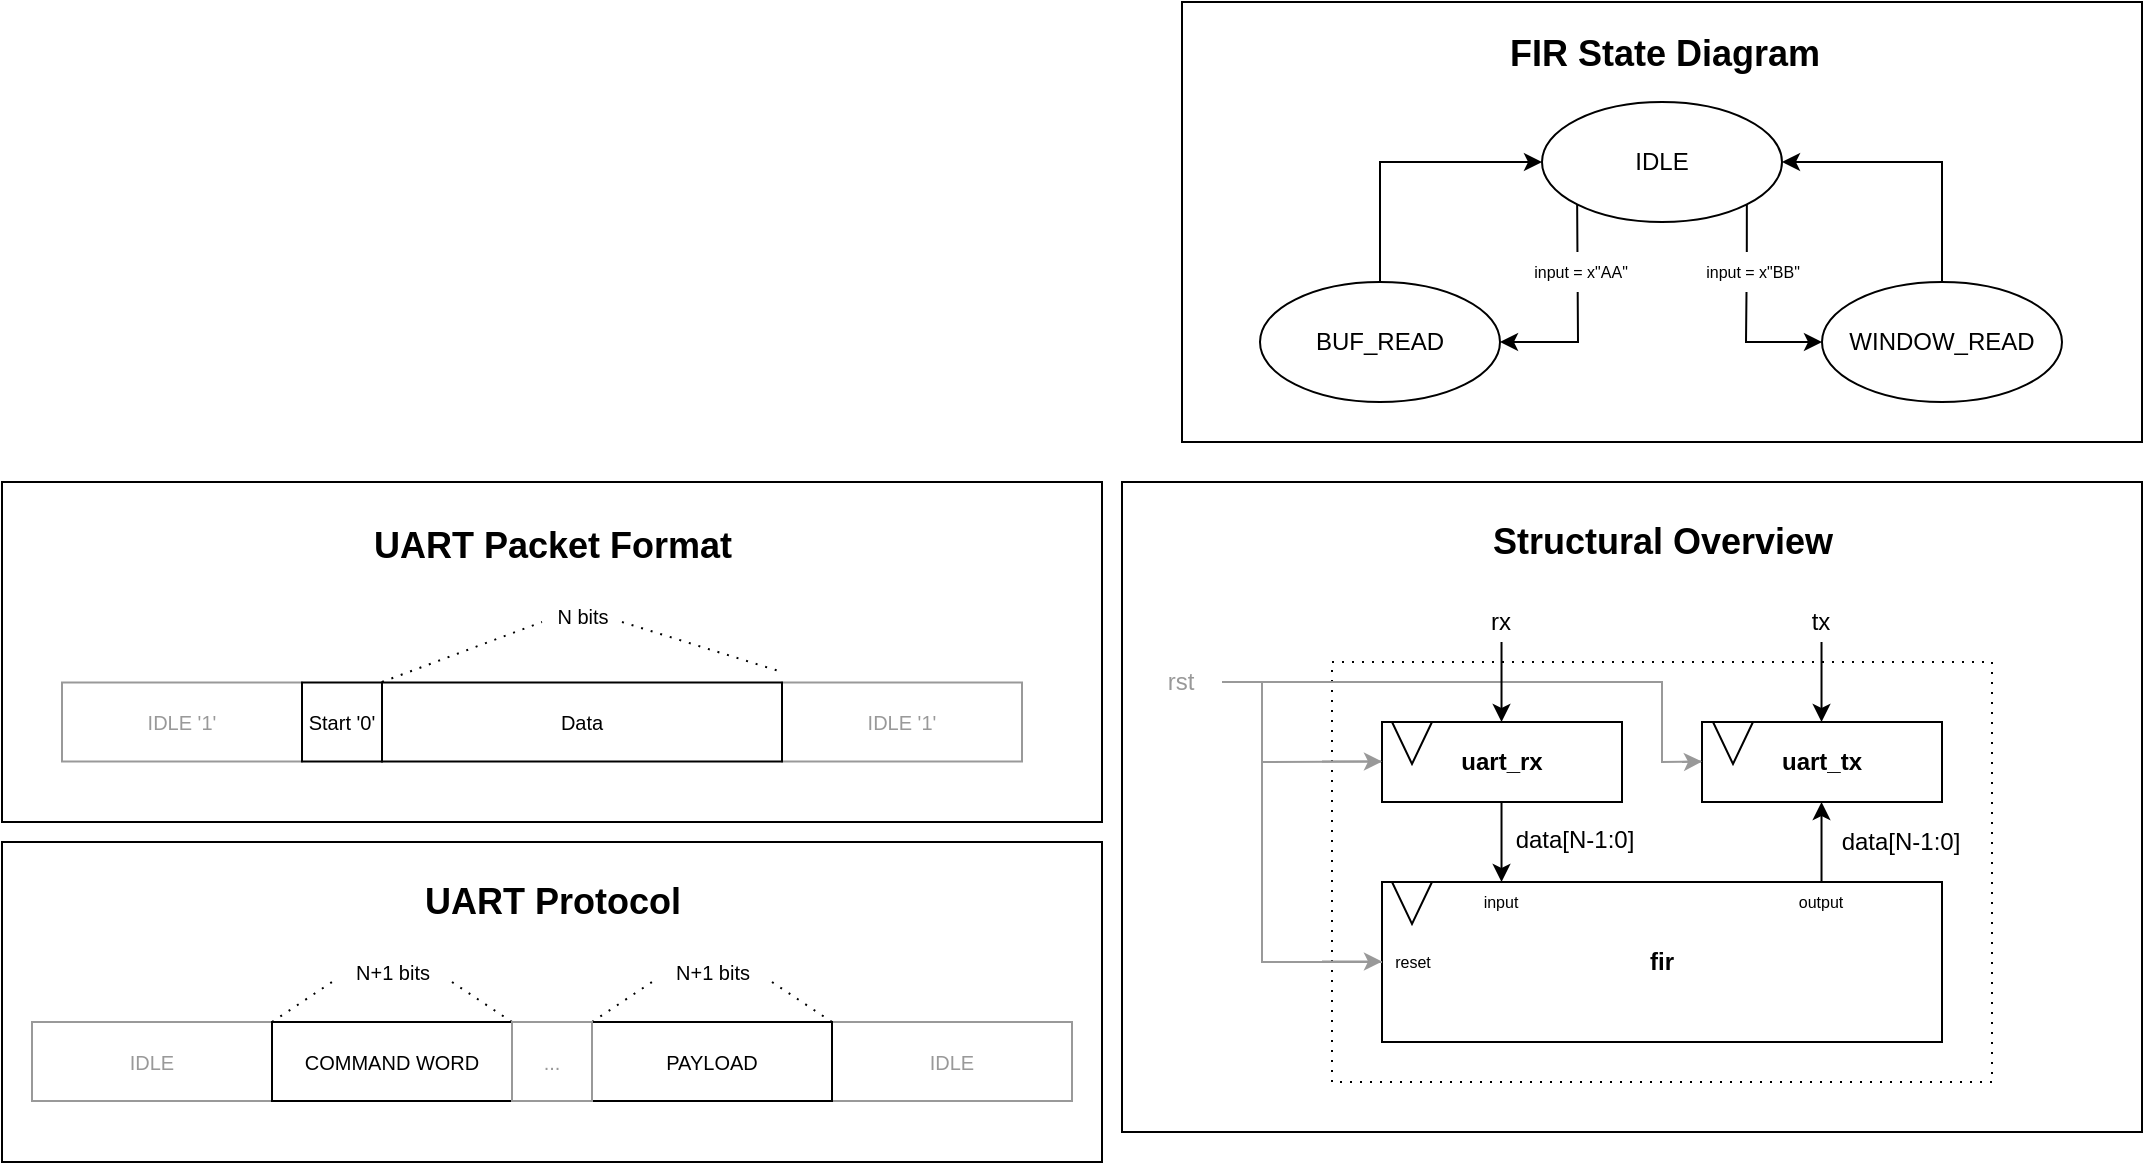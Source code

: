<mxfile version="24.0.4" type="device">
  <diagram name="Page-1" id="lDwkG73ENCQTHn-8lbD1">
    <mxGraphModel dx="3292" dy="1662" grid="1" gridSize="10" guides="1" tooltips="1" connect="1" arrows="1" fold="1" page="1" pageScale="1" pageWidth="850" pageHeight="1100" math="0" shadow="0">
      <root>
        <mxCell id="0" />
        <mxCell id="1" parent="0" />
        <mxCell id="VrfV9DheiapsLLjhbMTD-66" value="" style="rounded=0;whiteSpace=wrap;html=1;" vertex="1" parent="1">
          <mxGeometry x="200" y="140" width="480" height="220" as="geometry" />
        </mxCell>
        <mxCell id="VrfV9DheiapsLLjhbMTD-57" value="" style="rounded=0;whiteSpace=wrap;html=1;" vertex="1" parent="1">
          <mxGeometry x="-390" y="560" width="550" height="160" as="geometry" />
        </mxCell>
        <mxCell id="VrfV9DheiapsLLjhbMTD-43" value="" style="rounded=0;whiteSpace=wrap;html=1;" vertex="1" parent="1">
          <mxGeometry x="-390" y="380" width="550" height="170" as="geometry" />
        </mxCell>
        <mxCell id="VrfV9DheiapsLLjhbMTD-38" value="&lt;font style=&quot;font-size: 10px;&quot;&gt;IDLE &#39;1&#39;&lt;/font&gt;" style="rounded=0;whiteSpace=wrap;html=1;strokeColor=#999999;fontColor=#999999;" vertex="1" parent="1">
          <mxGeometry x="-360" y="480.25" width="120" height="39.5" as="geometry" />
        </mxCell>
        <mxCell id="VrfV9DheiapsLLjhbMTD-39" value="&lt;font style=&quot;font-size: 10px;&quot;&gt;IDLE &#39;1&#39;&lt;/font&gt;" style="rounded=0;whiteSpace=wrap;html=1;strokeColor=#999999;fontColor=#999999;" vertex="1" parent="1">
          <mxGeometry y="480.25" width="120" height="39.5" as="geometry" />
        </mxCell>
        <mxCell id="VrfV9DheiapsLLjhbMTD-30" value="" style="rounded=0;whiteSpace=wrap;html=1;" vertex="1" parent="1">
          <mxGeometry x="170" y="380" width="510" height="325" as="geometry" />
        </mxCell>
        <mxCell id="VrfV9DheiapsLLjhbMTD-31" value="" style="rounded=0;whiteSpace=wrap;html=1;strokeWidth=1;dashed=1;dashPattern=1 4;" vertex="1" parent="1">
          <mxGeometry x="275" y="470" width="330" height="210" as="geometry" />
        </mxCell>
        <mxCell id="VrfV9DheiapsLLjhbMTD-23" value="" style="endArrow=none;html=1;strokeWidth=1;rounded=0;strokeColor=#999999;jumpStyle=gap;jumpSize=12;" edge="1" parent="1">
          <mxGeometry width="50" height="50" relative="1" as="geometry">
            <mxPoint x="220" y="480" as="sourcePoint" />
            <mxPoint x="460" y="519.76" as="targetPoint" />
            <Array as="points">
              <mxPoint x="440" y="480" />
              <mxPoint x="440" y="520" />
            </Array>
          </mxGeometry>
        </mxCell>
        <mxCell id="VrfV9DheiapsLLjhbMTD-19" value="" style="endArrow=none;html=1;strokeWidth=1;rounded=0;strokeColor=#999999;jumpStyle=gap;jumpSize=12;" edge="1" parent="1">
          <mxGeometry width="50" height="50" relative="1" as="geometry">
            <mxPoint x="240" y="480" as="sourcePoint" />
            <mxPoint x="300" y="519.76" as="targetPoint" />
            <Array as="points">
              <mxPoint x="240" y="520" />
            </Array>
          </mxGeometry>
        </mxCell>
        <mxCell id="VrfV9DheiapsLLjhbMTD-60" style="edgeStyle=orthogonalEdgeStyle;rounded=0;orthogonalLoop=1;jettySize=auto;html=1;exitX=1;exitY=1;exitDx=0;exitDy=0;entryX=0;entryY=0.5;entryDx=0;entryDy=0;" edge="1" parent="1" source="VrfV9DheiapsLLjhbMTD-1" target="VrfV9DheiapsLLjhbMTD-2">
          <mxGeometry relative="1" as="geometry">
            <Array as="points">
              <mxPoint x="482" y="270" />
              <mxPoint x="482" y="270" />
              <mxPoint x="482" y="310" />
            </Array>
          </mxGeometry>
        </mxCell>
        <mxCell id="VrfV9DheiapsLLjhbMTD-61" style="edgeStyle=orthogonalEdgeStyle;rounded=0;orthogonalLoop=1;jettySize=auto;html=1;exitX=0;exitY=1;exitDx=0;exitDy=0;entryX=1;entryY=0.5;entryDx=0;entryDy=0;jumpStyle=gap;" edge="1" parent="1" source="VrfV9DheiapsLLjhbMTD-1" target="VrfV9DheiapsLLjhbMTD-4">
          <mxGeometry relative="1" as="geometry">
            <Array as="points">
              <mxPoint x="398" y="270" />
              <mxPoint x="398" y="270" />
              <mxPoint x="398" y="310" />
            </Array>
          </mxGeometry>
        </mxCell>
        <mxCell id="VrfV9DheiapsLLjhbMTD-1" value="IDLE" style="ellipse;whiteSpace=wrap;html=1;" vertex="1" parent="1">
          <mxGeometry x="380" y="190" width="120" height="60" as="geometry" />
        </mxCell>
        <mxCell id="VrfV9DheiapsLLjhbMTD-63" style="edgeStyle=orthogonalEdgeStyle;rounded=0;orthogonalLoop=1;jettySize=auto;html=1;exitX=0.5;exitY=0;exitDx=0;exitDy=0;entryX=1;entryY=0.5;entryDx=0;entryDy=0;" edge="1" parent="1" source="VrfV9DheiapsLLjhbMTD-2" target="VrfV9DheiapsLLjhbMTD-1">
          <mxGeometry relative="1" as="geometry" />
        </mxCell>
        <mxCell id="VrfV9DheiapsLLjhbMTD-2" value="&lt;div&gt;WINDOW_READ&lt;/div&gt;" style="ellipse;whiteSpace=wrap;html=1;" vertex="1" parent="1">
          <mxGeometry x="520" y="280" width="120" height="60" as="geometry" />
        </mxCell>
        <mxCell id="VrfV9DheiapsLLjhbMTD-62" style="edgeStyle=orthogonalEdgeStyle;rounded=0;orthogonalLoop=1;jettySize=auto;html=1;exitX=0.5;exitY=0;exitDx=0;exitDy=0;entryX=0;entryY=0.5;entryDx=0;entryDy=0;" edge="1" parent="1" source="VrfV9DheiapsLLjhbMTD-4" target="VrfV9DheiapsLLjhbMTD-1">
          <mxGeometry relative="1" as="geometry" />
        </mxCell>
        <mxCell id="VrfV9DheiapsLLjhbMTD-4" value="BUF_READ" style="ellipse;whiteSpace=wrap;html=1;" vertex="1" parent="1">
          <mxGeometry x="239" y="280" width="120" height="60" as="geometry" />
        </mxCell>
        <mxCell id="VrfV9DheiapsLLjhbMTD-5" value="&lt;b&gt;uart_rx&lt;/b&gt;" style="rounded=0;whiteSpace=wrap;html=1;" vertex="1" parent="1">
          <mxGeometry x="300" y="500" width="120" height="40" as="geometry" />
        </mxCell>
        <mxCell id="VrfV9DheiapsLLjhbMTD-6" value="" style="endArrow=classic;html=1;rounded=0;" edge="1" parent="1">
          <mxGeometry width="50" height="50" relative="1" as="geometry">
            <mxPoint x="519.76" y="460" as="sourcePoint" />
            <mxPoint x="519.76" y="500" as="targetPoint" />
          </mxGeometry>
        </mxCell>
        <mxCell id="VrfV9DheiapsLLjhbMTD-7" value="&lt;b&gt;uart_tx&lt;/b&gt;" style="rounded=0;whiteSpace=wrap;html=1;" vertex="1" parent="1">
          <mxGeometry x="460" y="500" width="120" height="40" as="geometry" />
        </mxCell>
        <mxCell id="VrfV9DheiapsLLjhbMTD-8" value="&lt;b&gt;fir&lt;/b&gt;" style="rounded=0;whiteSpace=wrap;html=1;" vertex="1" parent="1">
          <mxGeometry x="300" y="580" width="280" height="80" as="geometry" />
        </mxCell>
        <mxCell id="VrfV9DheiapsLLjhbMTD-9" value="" style="endArrow=classic;html=1;rounded=0;" edge="1" parent="1">
          <mxGeometry width="50" height="50" relative="1" as="geometry">
            <mxPoint x="359.76" y="460" as="sourcePoint" />
            <mxPoint x="359.76" y="500" as="targetPoint" />
          </mxGeometry>
        </mxCell>
        <mxCell id="VrfV9DheiapsLLjhbMTD-10" value="rx" style="text;html=1;align=center;verticalAlign=middle;resizable=0;points=[];autosize=1;strokeColor=none;fillColor=none;" vertex="1" parent="1">
          <mxGeometry x="344" y="435" width="30" height="30" as="geometry" />
        </mxCell>
        <mxCell id="VrfV9DheiapsLLjhbMTD-11" value="tx" style="text;html=1;align=center;verticalAlign=middle;resizable=0;points=[];autosize=1;strokeColor=none;fillColor=none;" vertex="1" parent="1">
          <mxGeometry x="504" y="435" width="30" height="30" as="geometry" />
        </mxCell>
        <mxCell id="VrfV9DheiapsLLjhbMTD-12" value="" style="endArrow=classic;html=1;rounded=0;" edge="1" parent="1">
          <mxGeometry width="50" height="50" relative="1" as="geometry">
            <mxPoint x="359.76" y="540" as="sourcePoint" />
            <mxPoint x="359.76" y="580" as="targetPoint" />
          </mxGeometry>
        </mxCell>
        <mxCell id="VrfV9DheiapsLLjhbMTD-13" value="data[N-1:0]" style="text;html=1;align=center;verticalAlign=middle;resizable=0;points=[];autosize=1;strokeColor=none;fillColor=none;" vertex="1" parent="1">
          <mxGeometry x="356" y="544" width="80" height="30" as="geometry" />
        </mxCell>
        <mxCell id="VrfV9DheiapsLLjhbMTD-14" value="" style="endArrow=classic;html=1;rounded=0;" edge="1" parent="1">
          <mxGeometry width="50" height="50" relative="1" as="geometry">
            <mxPoint x="519.76" y="580" as="sourcePoint" />
            <mxPoint x="519.76" y="540" as="targetPoint" />
          </mxGeometry>
        </mxCell>
        <mxCell id="VrfV9DheiapsLLjhbMTD-15" value="data[N-1:0]" style="text;html=1;align=center;verticalAlign=middle;resizable=0;points=[];autosize=1;strokeColor=none;fillColor=none;" vertex="1" parent="1">
          <mxGeometry x="519" y="545" width="80" height="30" as="geometry" />
        </mxCell>
        <mxCell id="VrfV9DheiapsLLjhbMTD-16" value="&lt;font style=&quot;font-size: 8px;&quot;&gt;input&lt;/font&gt;" style="text;html=1;align=center;verticalAlign=middle;resizable=0;points=[];autosize=1;strokeColor=none;fillColor=none;" vertex="1" parent="1">
          <mxGeometry x="339" y="574" width="40" height="30" as="geometry" />
        </mxCell>
        <mxCell id="VrfV9DheiapsLLjhbMTD-17" value="&lt;font style=&quot;font-size: 8px;&quot;&gt;output&lt;/font&gt;" style="text;html=1;align=center;verticalAlign=middle;resizable=0;points=[];autosize=1;strokeColor=none;fillColor=none;" vertex="1" parent="1">
          <mxGeometry x="494" y="574" width="50" height="30" as="geometry" />
        </mxCell>
        <mxCell id="VrfV9DheiapsLLjhbMTD-18" value="rst" style="text;html=1;align=center;verticalAlign=middle;resizable=0;points=[];autosize=1;strokeColor=none;fillColor=none;fontColor=#999999;" vertex="1" parent="1">
          <mxGeometry x="179" y="465" width="40" height="30" as="geometry" />
        </mxCell>
        <mxCell id="VrfV9DheiapsLLjhbMTD-24" value="" style="endArrow=none;html=1;strokeWidth=1;rounded=0;strokeColor=#999999;jumpStyle=gap;jumpSize=12;entryX=0;entryY=0.5;entryDx=0;entryDy=0;" edge="1" parent="1" target="VrfV9DheiapsLLjhbMTD-8">
          <mxGeometry width="50" height="50" relative="1" as="geometry">
            <mxPoint x="240" y="520" as="sourcePoint" />
            <mxPoint x="320" y="539.76" as="targetPoint" />
            <Array as="points">
              <mxPoint x="240" y="620" />
            </Array>
          </mxGeometry>
        </mxCell>
        <mxCell id="VrfV9DheiapsLLjhbMTD-25" value="&lt;font style=&quot;font-size: 8px;&quot;&gt;reset&lt;/font&gt;" style="text;html=1;align=center;verticalAlign=middle;resizable=0;points=[];autosize=1;strokeColor=none;fillColor=none;" vertex="1" parent="1">
          <mxGeometry x="295" y="604" width="40" height="30" as="geometry" />
        </mxCell>
        <mxCell id="VrfV9DheiapsLLjhbMTD-27" value="" style="triangle;whiteSpace=wrap;html=1;rotation=90;" vertex="1" parent="1">
          <mxGeometry x="304.5" y="580.5" width="21" height="20" as="geometry" />
        </mxCell>
        <mxCell id="VrfV9DheiapsLLjhbMTD-28" value="" style="triangle;whiteSpace=wrap;html=1;rotation=90;" vertex="1" parent="1">
          <mxGeometry x="304.5" y="500.5" width="21" height="20" as="geometry" />
        </mxCell>
        <mxCell id="VrfV9DheiapsLLjhbMTD-29" value="" style="triangle;whiteSpace=wrap;html=1;rotation=90;" vertex="1" parent="1">
          <mxGeometry x="465" y="500.5" width="21" height="20" as="geometry" />
        </mxCell>
        <mxCell id="VrfV9DheiapsLLjhbMTD-32" value="" style="endArrow=classic;html=1;rounded=0;strokeColor=#999999;" edge="1" parent="1">
          <mxGeometry width="50" height="50" relative="1" as="geometry">
            <mxPoint x="270" y="519.76" as="sourcePoint" />
            <mxPoint x="300" y="519.76" as="targetPoint" />
          </mxGeometry>
        </mxCell>
        <mxCell id="VrfV9DheiapsLLjhbMTD-33" value="" style="endArrow=classic;html=1;rounded=0;strokeColor=#999999;" edge="1" parent="1">
          <mxGeometry width="50" height="50" relative="1" as="geometry">
            <mxPoint x="450" y="520" as="sourcePoint" />
            <mxPoint x="460" y="519.76" as="targetPoint" />
          </mxGeometry>
        </mxCell>
        <mxCell id="VrfV9DheiapsLLjhbMTD-34" value="" style="endArrow=classic;html=1;rounded=0;strokeColor=#999999;" edge="1" parent="1">
          <mxGeometry width="50" height="50" relative="1" as="geometry">
            <mxPoint x="270" y="619.76" as="sourcePoint" />
            <mxPoint x="300" y="619.76" as="targetPoint" />
          </mxGeometry>
        </mxCell>
        <mxCell id="VrfV9DheiapsLLjhbMTD-35" value="&lt;b&gt;&lt;font style=&quot;font-size: 18px;&quot;&gt;Structural Overview&lt;/font&gt;&lt;/b&gt;" style="text;html=1;align=center;verticalAlign=middle;resizable=0;points=[];autosize=1;strokeColor=none;fillColor=none;" vertex="1" parent="1">
          <mxGeometry x="345" y="390" width="190" height="40" as="geometry" />
        </mxCell>
        <mxCell id="VrfV9DheiapsLLjhbMTD-36" value="&lt;font style=&quot;font-size: 10px;&quot;&gt;Start &#39;0&#39;&lt;/font&gt;" style="rounded=0;whiteSpace=wrap;html=1;" vertex="1" parent="1">
          <mxGeometry x="-240" y="480.25" width="40" height="39.5" as="geometry" />
        </mxCell>
        <mxCell id="VrfV9DheiapsLLjhbMTD-37" value="&lt;span style=&quot;font-size: 10px;&quot;&gt;Data&lt;/span&gt;" style="rounded=0;whiteSpace=wrap;html=1;" vertex="1" parent="1">
          <mxGeometry x="-200" y="480.25" width="200" height="39.5" as="geometry" />
        </mxCell>
        <mxCell id="VrfV9DheiapsLLjhbMTD-40" value="&lt;font style=&quot;font-size: 10px;&quot;&gt;N bits&lt;/font&gt;" style="text;html=1;align=center;verticalAlign=middle;resizable=0;points=[];autosize=1;strokeColor=none;fillColor=none;" vertex="1" parent="1">
          <mxGeometry x="-125" y="432" width="50" height="30" as="geometry" />
        </mxCell>
        <mxCell id="VrfV9DheiapsLLjhbMTD-41" value="" style="endArrow=none;dashed=1;html=1;dashPattern=1 4;strokeWidth=1;rounded=0;" edge="1" parent="1">
          <mxGeometry width="50" height="50" relative="1" as="geometry">
            <mxPoint x="-200" y="480" as="sourcePoint" />
            <mxPoint x="-120" y="450" as="targetPoint" />
          </mxGeometry>
        </mxCell>
        <mxCell id="VrfV9DheiapsLLjhbMTD-42" value="" style="endArrow=none;dashed=1;html=1;dashPattern=1 4;strokeWidth=1;rounded=0;" edge="1" parent="1">
          <mxGeometry width="50" height="50" relative="1" as="geometry">
            <mxPoint x="-80" y="450" as="sourcePoint" />
            <mxPoint y="475" as="targetPoint" />
          </mxGeometry>
        </mxCell>
        <mxCell id="VrfV9DheiapsLLjhbMTD-44" value="&lt;b&gt;&lt;font style=&quot;font-size: 18px;&quot;&gt;UART Packet Format&lt;/font&gt;&lt;/b&gt;" style="text;html=1;align=center;verticalAlign=middle;resizable=0;points=[];autosize=1;strokeColor=none;fillColor=none;" vertex="1" parent="1">
          <mxGeometry x="-215" y="392" width="200" height="40" as="geometry" />
        </mxCell>
        <mxCell id="VrfV9DheiapsLLjhbMTD-47" value="&lt;span style=&quot;font-size: 10px;&quot;&gt;IDLE&lt;/span&gt;" style="rounded=0;whiteSpace=wrap;html=1;strokeColor=#999999;fontColor=#999999;" vertex="1" parent="1">
          <mxGeometry x="-375" y="650" width="120" height="39.5" as="geometry" />
        </mxCell>
        <mxCell id="VrfV9DheiapsLLjhbMTD-48" value="&lt;span style=&quot;font-size: 10px;&quot;&gt;IDLE&lt;/span&gt;" style="rounded=0;whiteSpace=wrap;html=1;strokeColor=#999999;fontColor=#999999;" vertex="1" parent="1">
          <mxGeometry x="25" y="650" width="120" height="39.5" as="geometry" />
        </mxCell>
        <mxCell id="VrfV9DheiapsLLjhbMTD-45" value="&lt;span style=&quot;font-size: 10px;&quot;&gt;COMMAND WORD&lt;/span&gt;" style="rounded=0;whiteSpace=wrap;html=1;glass=0;shadow=0;textShadow=0;" vertex="1" parent="1">
          <mxGeometry x="-255" y="650" width="120" height="39.5" as="geometry" />
        </mxCell>
        <mxCell id="VrfV9DheiapsLLjhbMTD-46" value="&lt;span style=&quot;font-size: 10px;&quot;&gt;PAYLOAD&lt;/span&gt;" style="rounded=0;whiteSpace=wrap;html=1;" vertex="1" parent="1">
          <mxGeometry x="-95" y="650" width="120" height="39.5" as="geometry" />
        </mxCell>
        <mxCell id="VrfV9DheiapsLLjhbMTD-49" value="&lt;b&gt;&lt;font style=&quot;font-size: 18px;&quot;&gt;UART Protocol&lt;/font&gt;&lt;/b&gt;" style="text;html=1;align=center;verticalAlign=middle;resizable=0;points=[];autosize=1;strokeColor=none;fillColor=none;" vertex="1" parent="1">
          <mxGeometry x="-190" y="570" width="150" height="40" as="geometry" />
        </mxCell>
        <mxCell id="VrfV9DheiapsLLjhbMTD-50" value="" style="endArrow=none;dashed=1;html=1;dashPattern=1 4;strokeWidth=1;rounded=0;" edge="1" parent="1">
          <mxGeometry width="50" height="50" relative="1" as="geometry">
            <mxPoint x="-255" y="650" as="sourcePoint" />
            <mxPoint x="-225" y="630" as="targetPoint" />
          </mxGeometry>
        </mxCell>
        <mxCell id="VrfV9DheiapsLLjhbMTD-51" value="" style="endArrow=none;dashed=1;html=1;dashPattern=1 4;strokeWidth=1;rounded=0;" edge="1" parent="1">
          <mxGeometry width="50" height="50" relative="1" as="geometry">
            <mxPoint x="-165" y="630" as="sourcePoint" />
            <mxPoint x="-135" y="650" as="targetPoint" />
          </mxGeometry>
        </mxCell>
        <mxCell id="VrfV9DheiapsLLjhbMTD-52" value="&lt;font style=&quot;font-size: 10px;&quot;&gt;N+1 bits&lt;/font&gt;" style="text;html=1;align=center;verticalAlign=middle;resizable=0;points=[];autosize=1;strokeColor=none;fillColor=none;" vertex="1" parent="1">
          <mxGeometry x="-225" y="610" width="60" height="30" as="geometry" />
        </mxCell>
        <mxCell id="VrfV9DheiapsLLjhbMTD-53" value="" style="endArrow=none;dashed=1;html=1;dashPattern=1 4;strokeWidth=1;rounded=0;" edge="1" parent="1">
          <mxGeometry width="50" height="50" relative="1" as="geometry">
            <mxPoint x="-95" y="650" as="sourcePoint" />
            <mxPoint x="-65" y="630" as="targetPoint" />
          </mxGeometry>
        </mxCell>
        <mxCell id="VrfV9DheiapsLLjhbMTD-54" value="" style="endArrow=none;dashed=1;html=1;dashPattern=1 4;strokeWidth=1;rounded=0;" edge="1" parent="1">
          <mxGeometry width="50" height="50" relative="1" as="geometry">
            <mxPoint x="-5" y="630" as="sourcePoint" />
            <mxPoint x="25" y="650" as="targetPoint" />
          </mxGeometry>
        </mxCell>
        <mxCell id="VrfV9DheiapsLLjhbMTD-55" value="&lt;font style=&quot;font-size: 10px;&quot;&gt;N+1 bits&lt;/font&gt;" style="text;html=1;align=center;verticalAlign=middle;resizable=0;points=[];autosize=1;strokeColor=none;fillColor=none;" vertex="1" parent="1">
          <mxGeometry x="-65" y="610" width="60" height="30" as="geometry" />
        </mxCell>
        <mxCell id="VrfV9DheiapsLLjhbMTD-56" value="&lt;span style=&quot;font-size: 10px;&quot;&gt;...&lt;/span&gt;" style="rounded=0;whiteSpace=wrap;html=1;strokeColor=#999999;fontColor=#999999;" vertex="1" parent="1">
          <mxGeometry x="-135" y="650" width="40" height="39.5" as="geometry" />
        </mxCell>
        <mxCell id="VrfV9DheiapsLLjhbMTD-65" value="input = x&quot;BB&quot;" style="text;html=1;align=center;verticalAlign=middle;resizable=0;points=[];autosize=1;strokeColor=none;fillColor=default;fontSize=8;" vertex="1" parent="1">
          <mxGeometry x="450" y="265" width="70" height="20" as="geometry" />
        </mxCell>
        <mxCell id="VrfV9DheiapsLLjhbMTD-64" value="input = x&quot;AA&quot;" style="text;html=1;align=center;verticalAlign=middle;resizable=0;points=[];autosize=1;fontSize=8;fillColor=default;perimeterSpacing=0;labelPadding=0;" vertex="1" parent="1">
          <mxGeometry x="364" y="265" width="70" height="20" as="geometry" />
        </mxCell>
        <mxCell id="VrfV9DheiapsLLjhbMTD-68" value="&lt;b&gt;&lt;font style=&quot;font-size: 18px;&quot;&gt;FIR State Diagram&lt;/font&gt;&lt;/b&gt;" style="text;html=1;align=center;verticalAlign=middle;resizable=0;points=[];autosize=1;strokeColor=none;fillColor=none;" vertex="1" parent="1">
          <mxGeometry x="351" y="146" width="180" height="40" as="geometry" />
        </mxCell>
      </root>
    </mxGraphModel>
  </diagram>
</mxfile>
